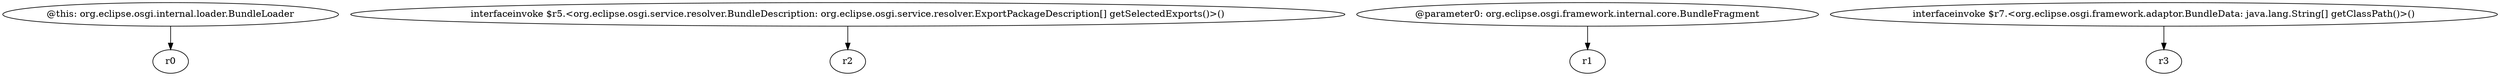 digraph g {
0[label="@this: org.eclipse.osgi.internal.loader.BundleLoader"]
1[label="r0"]
0->1[label=""]
2[label="interfaceinvoke $r5.<org.eclipse.osgi.service.resolver.BundleDescription: org.eclipse.osgi.service.resolver.ExportPackageDescription[] getSelectedExports()>()"]
3[label="r2"]
2->3[label=""]
4[label="@parameter0: org.eclipse.osgi.framework.internal.core.BundleFragment"]
5[label="r1"]
4->5[label=""]
6[label="interfaceinvoke $r7.<org.eclipse.osgi.framework.adaptor.BundleData: java.lang.String[] getClassPath()>()"]
7[label="r3"]
6->7[label=""]
}